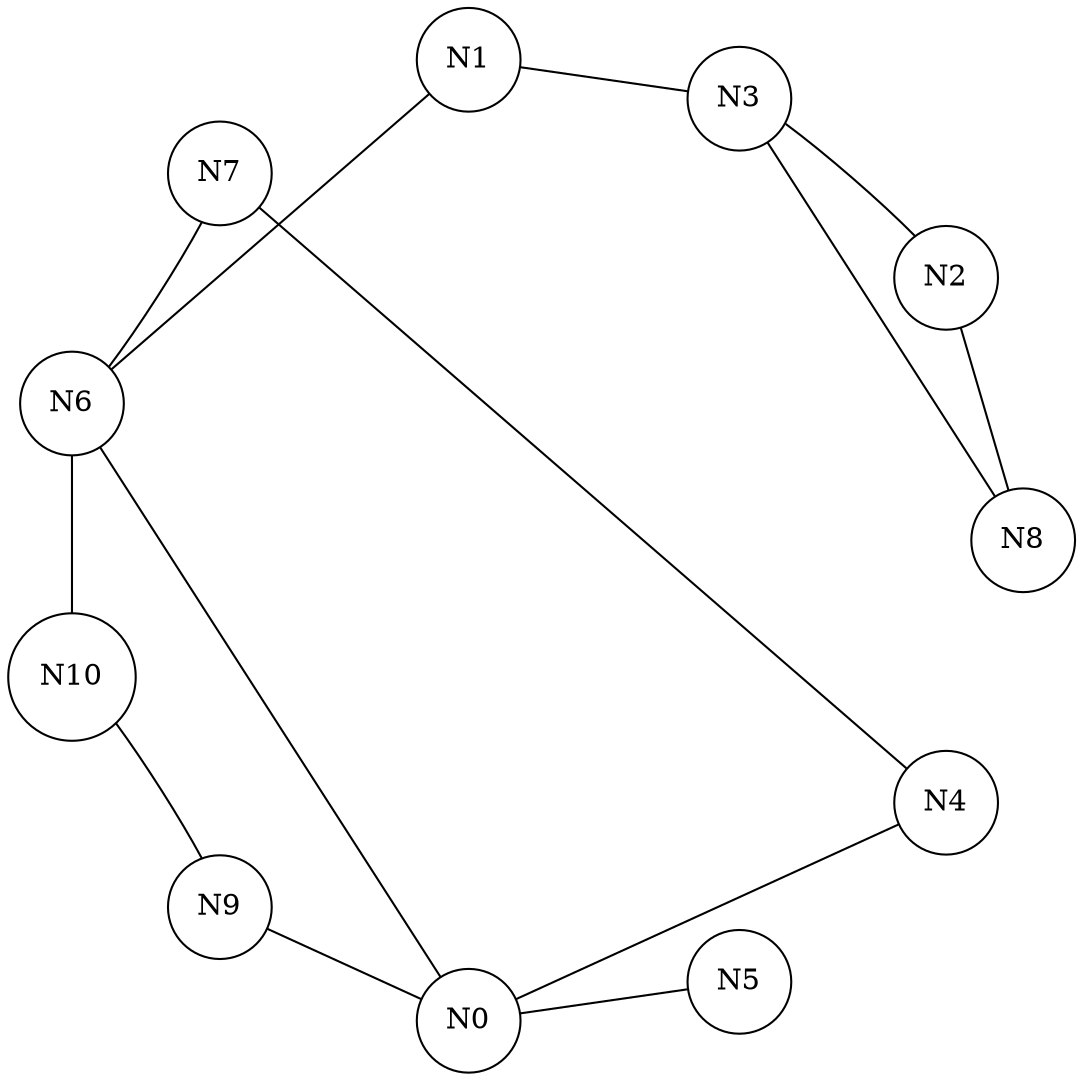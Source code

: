 digraph G
{
	layout="circo";
	node [shape = circle];
	N0 -> N1 [arrowhead=none][style=invis]
	N1 -> N2 [arrowhead=none][style=invis]
	N2 -> N3 [arrowhead=none][style=invis]
	N3 -> N4 [arrowhead=none][style=invis]
	N4 -> N5 [arrowhead=none][style=invis]
	N5 -> N6 [arrowhead=none][style=invis]
	N6 -> N7 [arrowhead=none][style=invis]
	N7 -> N8 [arrowhead=none][style=invis]
	N8 -> N9 [arrowhead=none][style=invis]
	N9 -> N10 [arrowhead=none][style=invis]
	N10 -> N0 [arrowhead=none][style=invis]
	N4 -> N0 [arrowhead=none]
	N5 -> N0 [arrowhead=none]
	N6 -> N0 [arrowhead=none]
	N9 -> N0 [arrowhead=none]
	N3 -> N1 [arrowhead=none]
	N6 -> N1 [arrowhead=none]
	N3 -> N2 [arrowhead=none]
	N8 -> N2 [arrowhead=none]
	N8 -> N3 [arrowhead=none]
	N7 -> N4 [arrowhead=none]
	N7 -> N6 [arrowhead=none]
	N10 -> N6 [arrowhead=none]
	N10 -> N9 [arrowhead=none]
}
